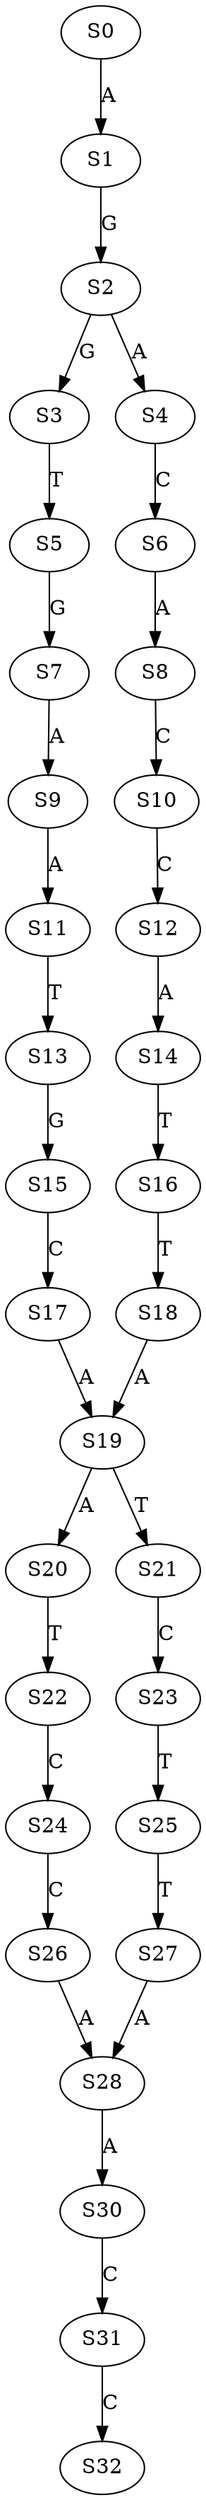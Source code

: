strict digraph  {
	S0 -> S1 [ label = A ];
	S1 -> S2 [ label = G ];
	S2 -> S3 [ label = G ];
	S2 -> S4 [ label = A ];
	S3 -> S5 [ label = T ];
	S4 -> S6 [ label = C ];
	S5 -> S7 [ label = G ];
	S6 -> S8 [ label = A ];
	S7 -> S9 [ label = A ];
	S8 -> S10 [ label = C ];
	S9 -> S11 [ label = A ];
	S10 -> S12 [ label = C ];
	S11 -> S13 [ label = T ];
	S12 -> S14 [ label = A ];
	S13 -> S15 [ label = G ];
	S14 -> S16 [ label = T ];
	S15 -> S17 [ label = C ];
	S16 -> S18 [ label = T ];
	S17 -> S19 [ label = A ];
	S18 -> S19 [ label = A ];
	S19 -> S20 [ label = A ];
	S19 -> S21 [ label = T ];
	S20 -> S22 [ label = T ];
	S21 -> S23 [ label = C ];
	S22 -> S24 [ label = C ];
	S23 -> S25 [ label = T ];
	S24 -> S26 [ label = C ];
	S25 -> S27 [ label = T ];
	S26 -> S28 [ label = A ];
	S27 -> S28 [ label = A ];
	S28 -> S30 [ label = A ];
	S30 -> S31 [ label = C ];
	S31 -> S32 [ label = C ];
}
